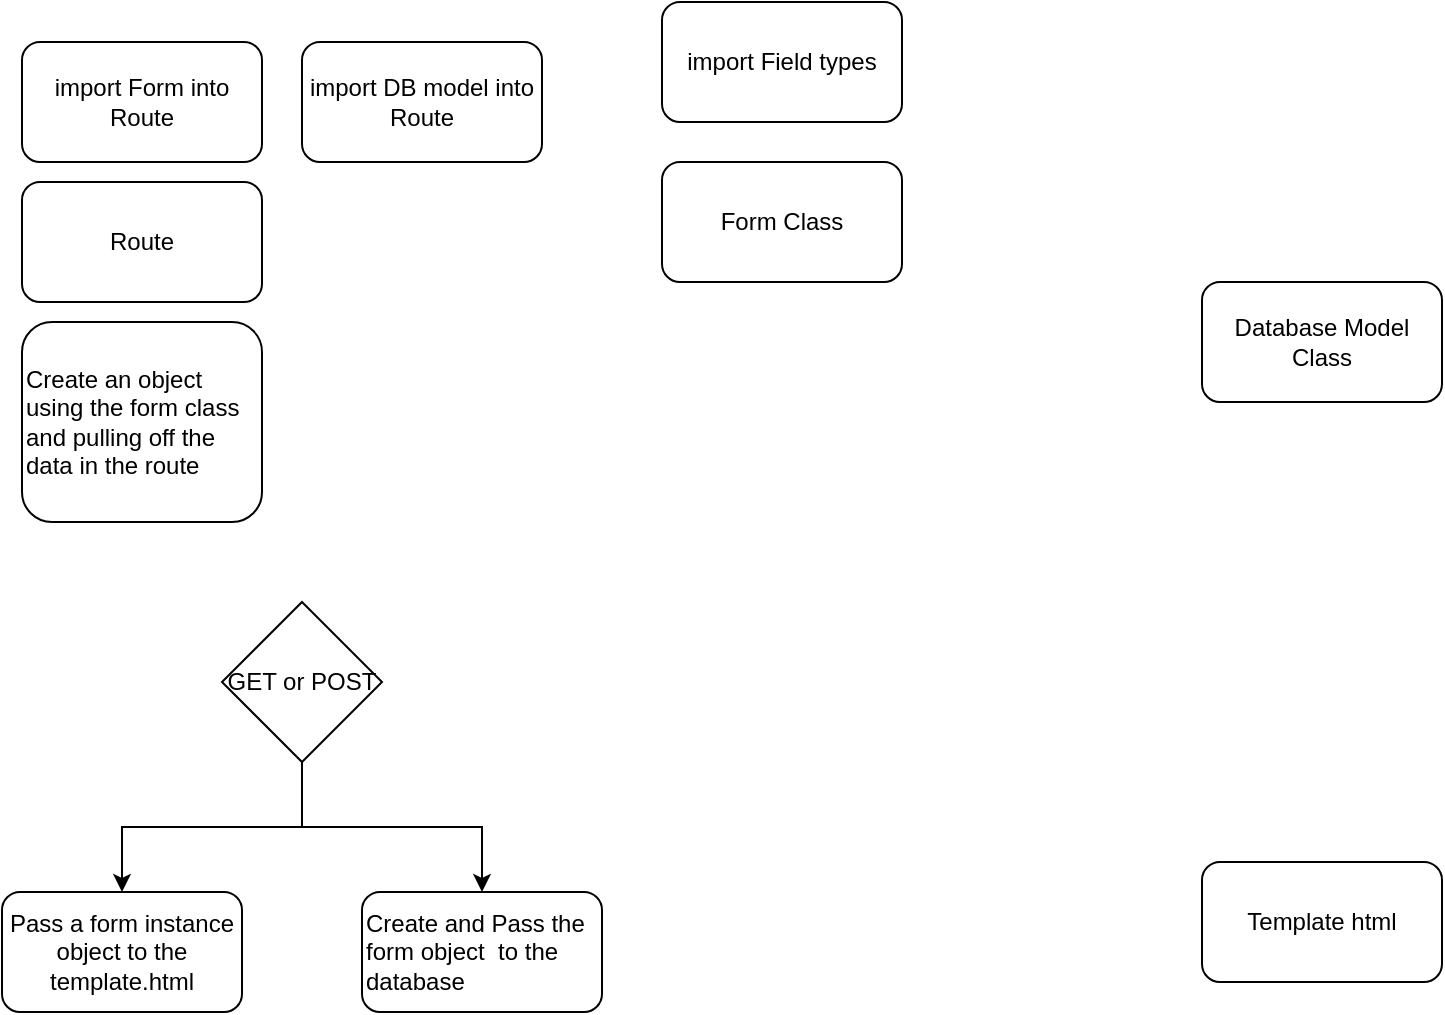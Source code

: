 <mxfile version="16.6.5" type="device"><diagram id="C5RBs43oDa-KdzZeNtuy" name="Page-1"><mxGraphModel dx="1422" dy="762" grid="1" gridSize="10" guides="1" tooltips="1" connect="1" arrows="1" fold="1" page="1" pageScale="1" pageWidth="827" pageHeight="1169" math="0" shadow="0"><root><mxCell id="WIyWlLk6GJQsqaUBKTNV-0"/><mxCell id="WIyWlLk6GJQsqaUBKTNV-1" parent="WIyWlLk6GJQsqaUBKTNV-0"/><mxCell id="i_WZJnFlJCvKuXWj2UmC-0" value="Form Class" style="rounded=1;whiteSpace=wrap;html=1;" vertex="1" parent="WIyWlLk6GJQsqaUBKTNV-1"><mxGeometry x="370" y="190" width="120" height="60" as="geometry"/></mxCell><mxCell id="i_WZJnFlJCvKuXWj2UmC-1" value="Database Model Class" style="rounded=1;whiteSpace=wrap;html=1;" vertex="1" parent="WIyWlLk6GJQsqaUBKTNV-1"><mxGeometry x="640" y="250" width="120" height="60" as="geometry"/></mxCell><mxCell id="i_WZJnFlJCvKuXWj2UmC-2" value="Route" style="rounded=1;whiteSpace=wrap;html=1;" vertex="1" parent="WIyWlLk6GJQsqaUBKTNV-1"><mxGeometry x="50" y="200" width="120" height="60" as="geometry"/></mxCell><mxCell id="i_WZJnFlJCvKuXWj2UmC-3" value="Template html" style="rounded=1;whiteSpace=wrap;html=1;" vertex="1" parent="WIyWlLk6GJQsqaUBKTNV-1"><mxGeometry x="640" y="540" width="120" height="60" as="geometry"/></mxCell><mxCell id="i_WZJnFlJCvKuXWj2UmC-4" value="import Form into Route" style="rounded=1;whiteSpace=wrap;html=1;" vertex="1" parent="WIyWlLk6GJQsqaUBKTNV-1"><mxGeometry x="50" y="130" width="120" height="60" as="geometry"/></mxCell><mxCell id="i_WZJnFlJCvKuXWj2UmC-5" value="Create an object using the form class and pulling off the data in the route" style="rounded=1;whiteSpace=wrap;html=1;align=left;" vertex="1" parent="WIyWlLk6GJQsqaUBKTNV-1"><mxGeometry x="50" y="270" width="120" height="100" as="geometry"/></mxCell><mxCell id="i_WZJnFlJCvKuXWj2UmC-9" value="Create and Pass the form object&amp;nbsp; to the database&amp;nbsp;" style="rounded=1;whiteSpace=wrap;html=1;align=left;" vertex="1" parent="WIyWlLk6GJQsqaUBKTNV-1"><mxGeometry x="220" y="555" width="120" height="60" as="geometry"/></mxCell><mxCell id="i_WZJnFlJCvKuXWj2UmC-10" value="&lt;span style=&quot;text-align: left&quot;&gt;Pass a form instance object to the template.html&lt;/span&gt;" style="rounded=1;whiteSpace=wrap;html=1;" vertex="1" parent="WIyWlLk6GJQsqaUBKTNV-1"><mxGeometry x="40" y="555" width="120" height="60" as="geometry"/></mxCell><mxCell id="i_WZJnFlJCvKuXWj2UmC-12" style="edgeStyle=orthogonalEdgeStyle;rounded=0;orthogonalLoop=1;jettySize=auto;html=1;" edge="1" parent="WIyWlLk6GJQsqaUBKTNV-1" source="i_WZJnFlJCvKuXWj2UmC-11" target="i_WZJnFlJCvKuXWj2UmC-9"><mxGeometry relative="1" as="geometry"/></mxCell><mxCell id="i_WZJnFlJCvKuXWj2UmC-13" style="edgeStyle=orthogonalEdgeStyle;rounded=0;orthogonalLoop=1;jettySize=auto;html=1;exitX=0.5;exitY=1;exitDx=0;exitDy=0;entryX=0.5;entryY=0;entryDx=0;entryDy=0;" edge="1" parent="WIyWlLk6GJQsqaUBKTNV-1" source="i_WZJnFlJCvKuXWj2UmC-11" target="i_WZJnFlJCvKuXWj2UmC-10"><mxGeometry relative="1" as="geometry"/></mxCell><mxCell id="i_WZJnFlJCvKuXWj2UmC-11" value="GET or POST" style="rhombus;whiteSpace=wrap;html=1;" vertex="1" parent="WIyWlLk6GJQsqaUBKTNV-1"><mxGeometry x="150" y="410" width="80" height="80" as="geometry"/></mxCell><mxCell id="i_WZJnFlJCvKuXWj2UmC-14" value="import DB model into Route" style="rounded=1;whiteSpace=wrap;html=1;" vertex="1" parent="WIyWlLk6GJQsqaUBKTNV-1"><mxGeometry x="190" y="130" width="120" height="60" as="geometry"/></mxCell><mxCell id="i_WZJnFlJCvKuXWj2UmC-15" value="import Field types" style="rounded=1;whiteSpace=wrap;html=1;" vertex="1" parent="WIyWlLk6GJQsqaUBKTNV-1"><mxGeometry x="370" y="110" width="120" height="60" as="geometry"/></mxCell></root></mxGraphModel></diagram></mxfile>